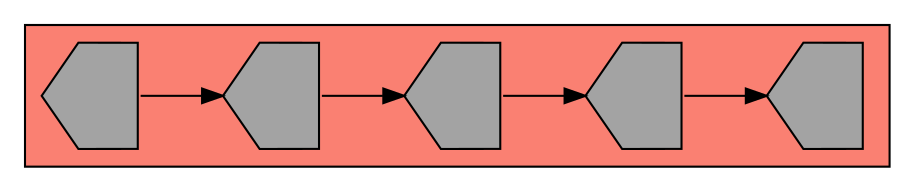 digraph asm {
	rotate=90;
	edge [headport=n,tailport=s];
subgraph cluster_Cc134_c135_c136_c137_c138 {
	c134 [label="",height=0.707107,width=0.707107,shape=house,style=filled,fillcolor=gray64];
	c135 [label="",height=0.707107,width=0.707107,shape=house,style=filled,fillcolor=gray64];
	c136 [label="",height=0.707107,width=0.707107,shape=house,style=filled,fillcolor=gray64];
	c137 [label="",height=0.707107,width=0.707107,shape=house,style=filled,fillcolor=gray64];
	c138 [label="",height=0.707107,width=0.707107,shape=house,style=filled,fillcolor=gray64];
	style=filled;
	fillcolor=salmon;
}
	c134 -> c135
	c135 -> c136
	c136 -> c137
	c137 -> c138
}